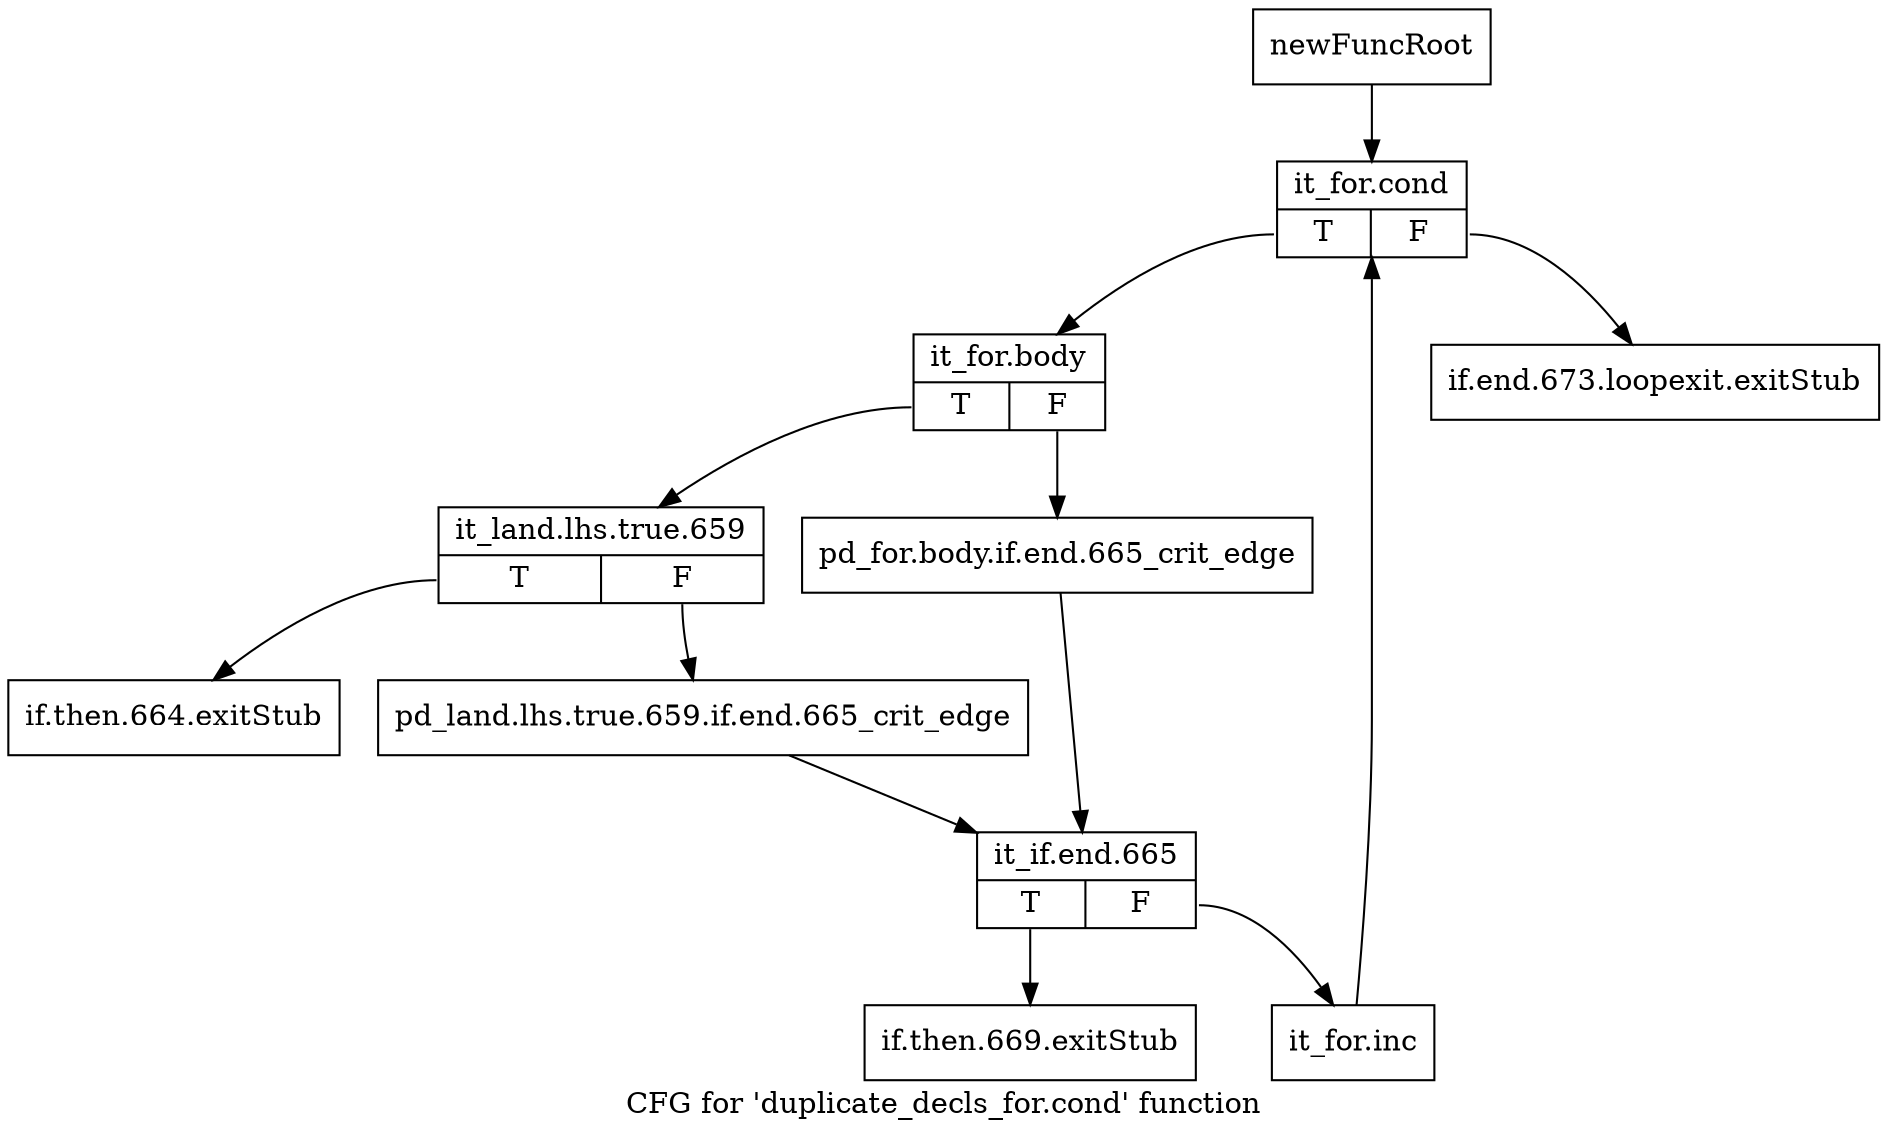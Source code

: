 digraph "CFG for 'duplicate_decls_for.cond' function" {
	label="CFG for 'duplicate_decls_for.cond' function";

	Node0x9fff9b0 [shape=record,label="{newFuncRoot}"];
	Node0x9fff9b0 -> Node0xa003f50;
	Node0xa003e60 [shape=record,label="{if.end.673.loopexit.exitStub}"];
	Node0xa003eb0 [shape=record,label="{if.then.664.exitStub}"];
	Node0xa003f00 [shape=record,label="{if.then.669.exitStub}"];
	Node0xa003f50 [shape=record,label="{it_for.cond|{<s0>T|<s1>F}}"];
	Node0xa003f50:s0 -> Node0xa003fa0;
	Node0xa003f50:s1 -> Node0xa003e60;
	Node0xa003fa0 [shape=record,label="{it_for.body|{<s0>T|<s1>F}}"];
	Node0xa003fa0:s0 -> Node0xa004040;
	Node0xa003fa0:s1 -> Node0xa003ff0;
	Node0xa003ff0 [shape=record,label="{pd_for.body.if.end.665_crit_edge}"];
	Node0xa003ff0 -> Node0xa0040e0;
	Node0xa004040 [shape=record,label="{it_land.lhs.true.659|{<s0>T|<s1>F}}"];
	Node0xa004040:s0 -> Node0xa003eb0;
	Node0xa004040:s1 -> Node0xa004090;
	Node0xa004090 [shape=record,label="{pd_land.lhs.true.659.if.end.665_crit_edge}"];
	Node0xa004090 -> Node0xa0040e0;
	Node0xa0040e0 [shape=record,label="{it_if.end.665|{<s0>T|<s1>F}}"];
	Node0xa0040e0:s0 -> Node0xa003f00;
	Node0xa0040e0:s1 -> Node0xa004130;
	Node0xa004130 [shape=record,label="{it_for.inc}"];
	Node0xa004130 -> Node0xa003f50;
}
